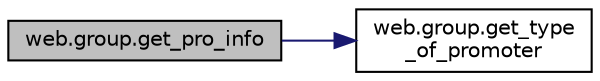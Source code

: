digraph "web.group.get_pro_info"
{
  edge [fontname="Helvetica",fontsize="10",labelfontname="Helvetica",labelfontsize="10"];
  node [fontname="Helvetica",fontsize="10",shape=record];
  rankdir="LR";
  Node1 [label="web.group.get_pro_info",height=0.2,width=0.4,color="black", fillcolor="grey75", style="filled" fontcolor="black"];
  Node1 -> Node2 [color="midnightblue",fontsize="10",style="solid",fontname="Helvetica"];
  Node2 [label="web.group.get_type\l_of_promoter",height=0.2,width=0.4,color="black", fillcolor="white", style="filled",URL="$namespaceweb_1_1group.html#ae75c96cbf52ca98d07424f00b72e53eb"];
}
